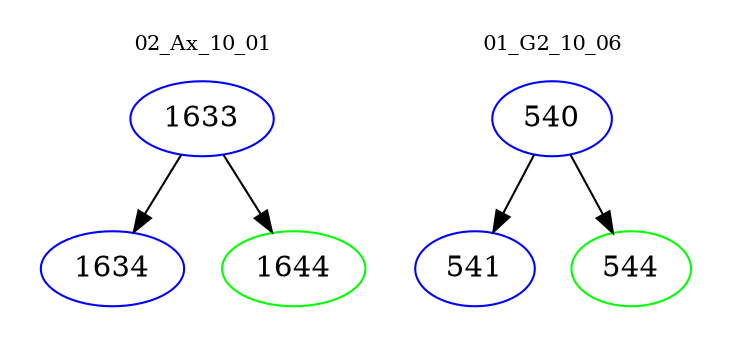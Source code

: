 digraph{
subgraph cluster_0 {
color = white
label = "02_Ax_10_01";
fontsize=10;
T0_1633 [label="1633", color="blue"]
T0_1633 -> T0_1634 [color="black"]
T0_1634 [label="1634", color="blue"]
T0_1633 -> T0_1644 [color="black"]
T0_1644 [label="1644", color="green"]
}
subgraph cluster_1 {
color = white
label = "01_G2_10_06";
fontsize=10;
T1_540 [label="540", color="blue"]
T1_540 -> T1_541 [color="black"]
T1_541 [label="541", color="blue"]
T1_540 -> T1_544 [color="black"]
T1_544 [label="544", color="green"]
}
}
